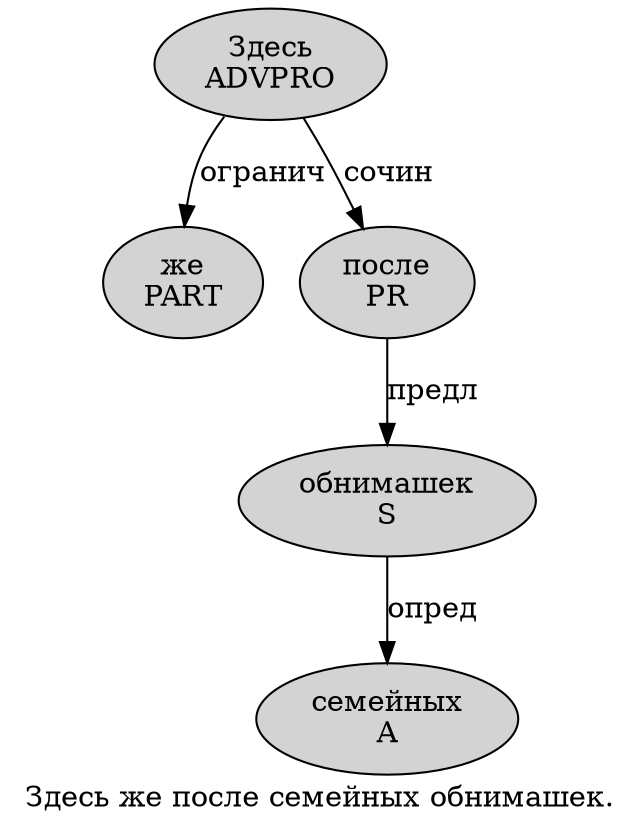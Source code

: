 digraph SENTENCE_4725 {
	graph [label="Здесь же после семейных обнимашек."]
	node [style=filled]
		0 [label="Здесь
ADVPRO" color="" fillcolor=lightgray penwidth=1 shape=ellipse]
		1 [label="же
PART" color="" fillcolor=lightgray penwidth=1 shape=ellipse]
		2 [label="после
PR" color="" fillcolor=lightgray penwidth=1 shape=ellipse]
		3 [label="семейных
A" color="" fillcolor=lightgray penwidth=1 shape=ellipse]
		4 [label="обнимашек
S" color="" fillcolor=lightgray penwidth=1 shape=ellipse]
			0 -> 1 [label="огранич"]
			0 -> 2 [label="сочин"]
			4 -> 3 [label="опред"]
			2 -> 4 [label="предл"]
}